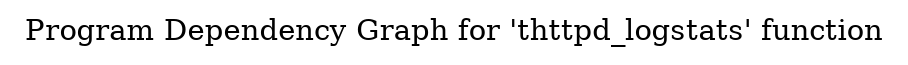 digraph "Program Dependency Graph for 'thttpd_logstats' function" {
	label="Program Dependency Graph for 'thttpd_logstats' function";

}
